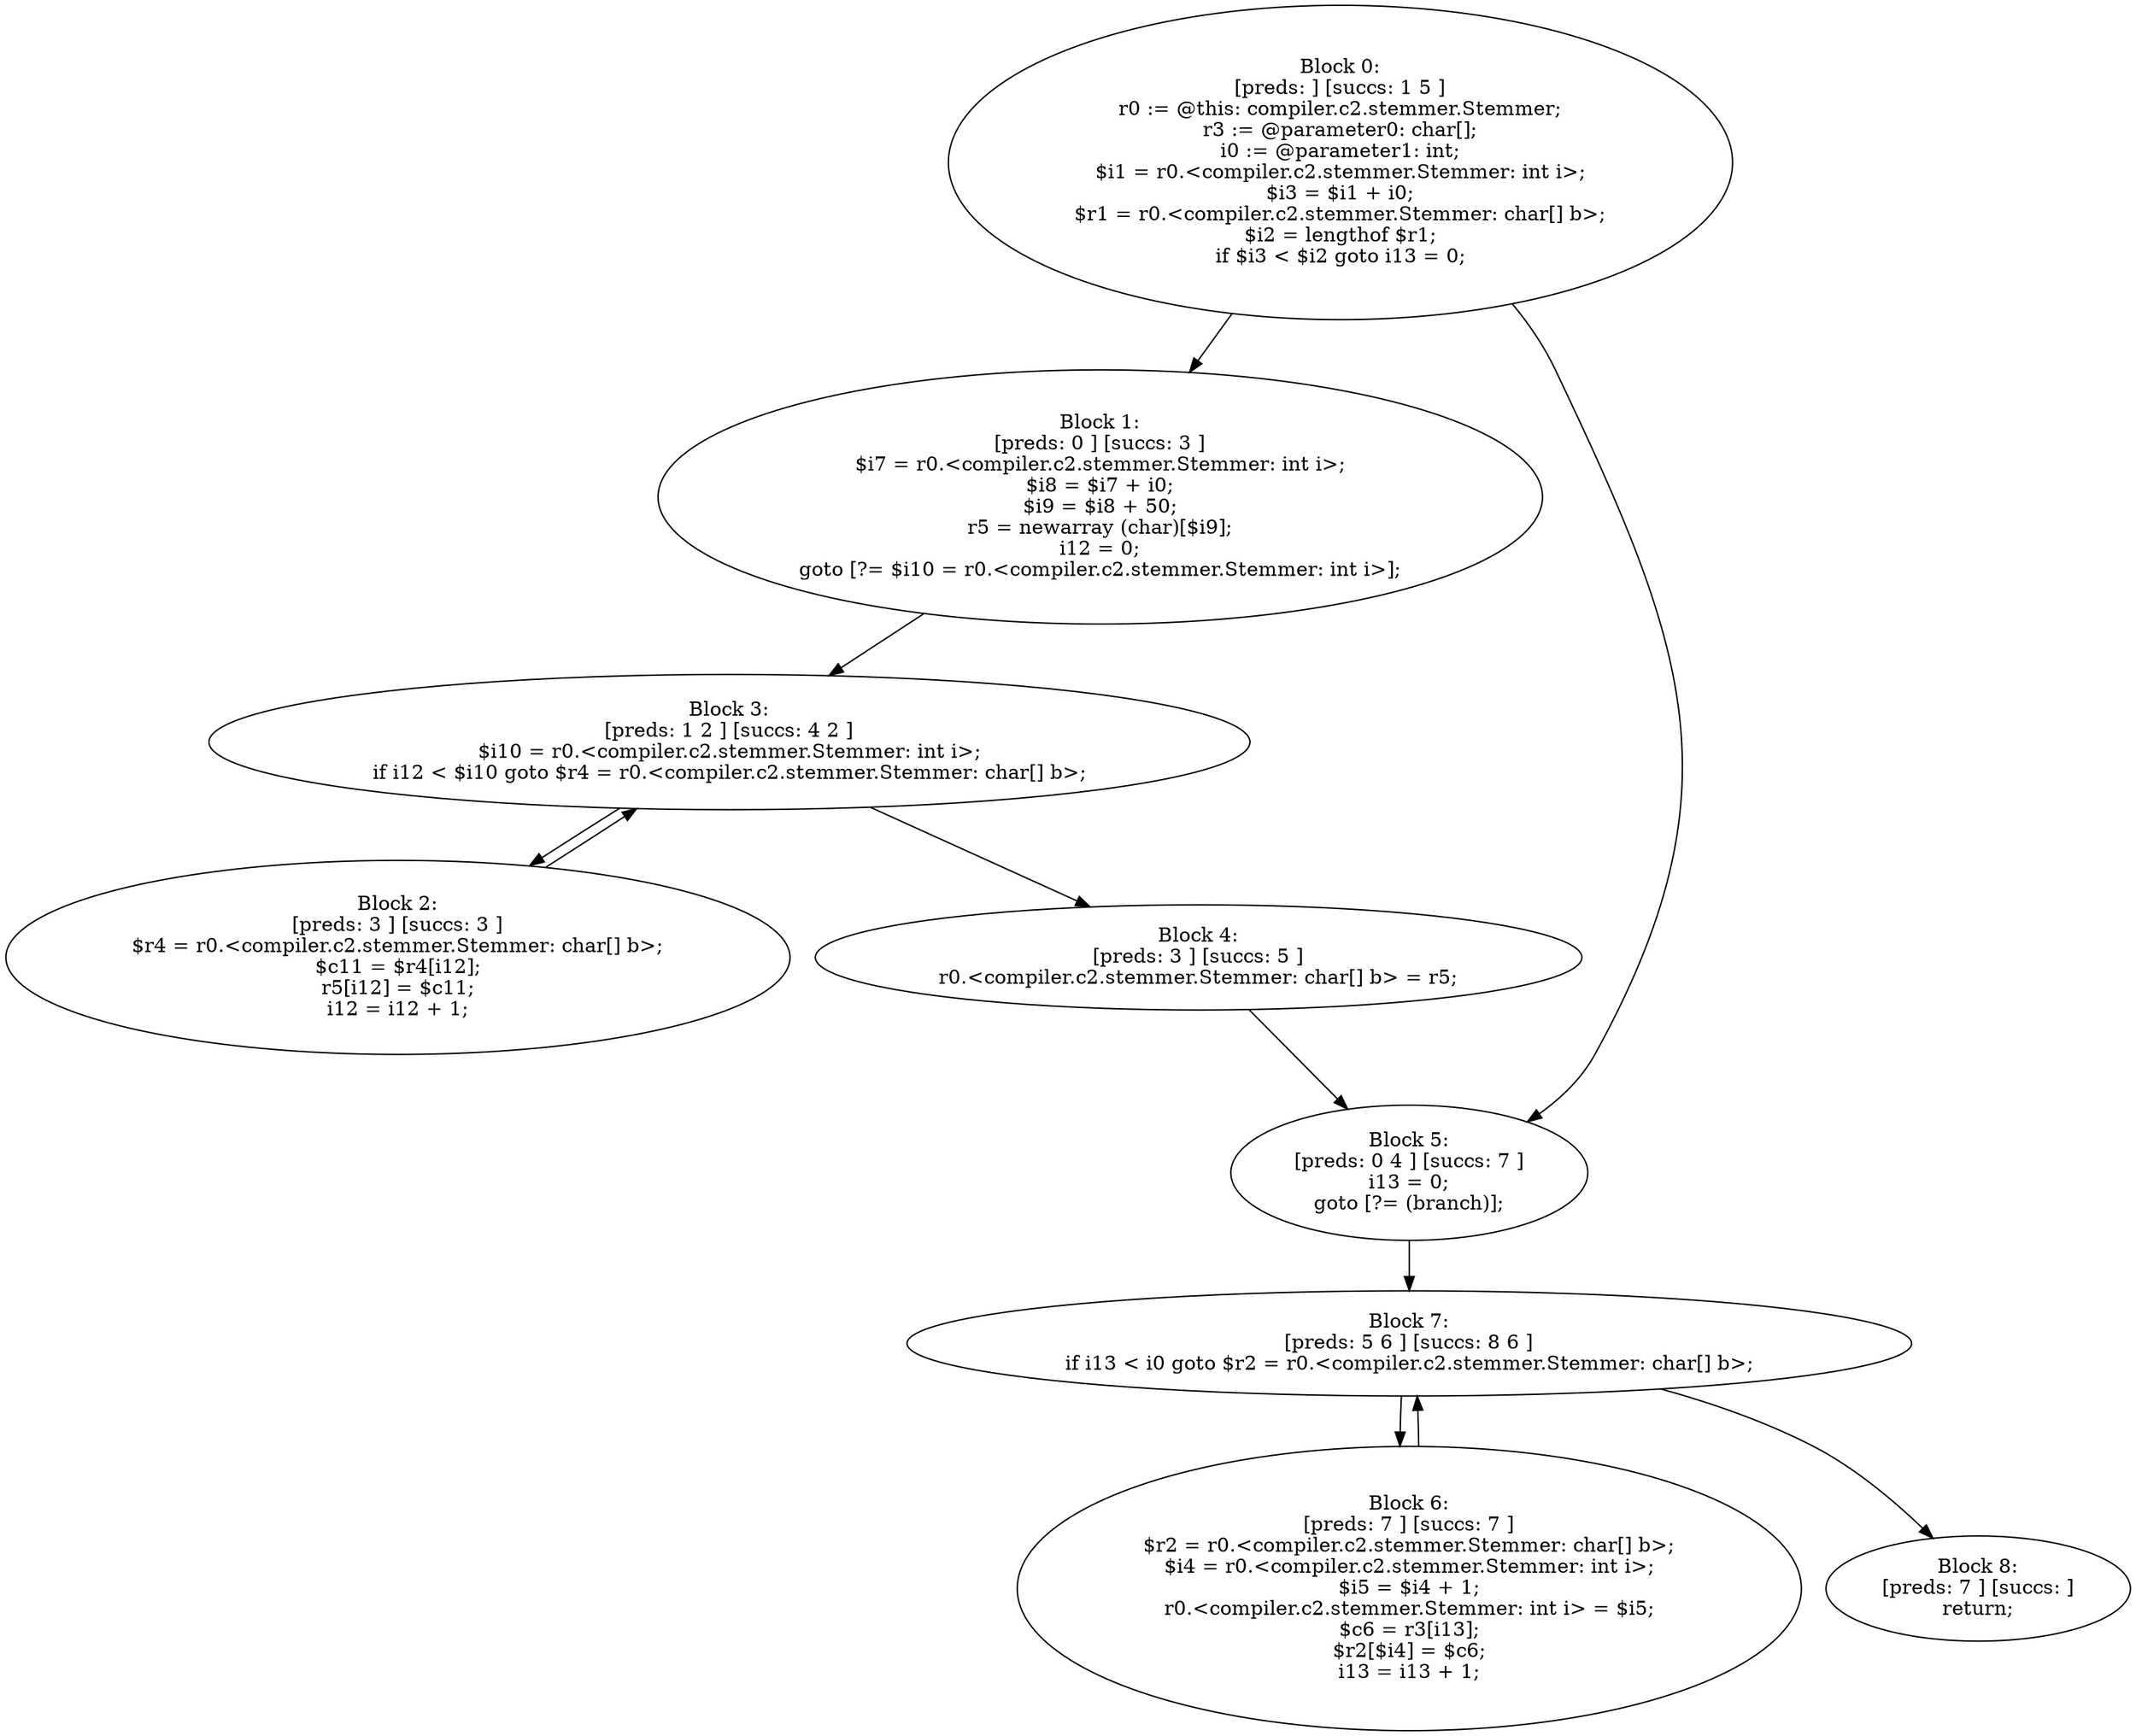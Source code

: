 digraph "unitGraph" {
    "Block 0:
[preds: ] [succs: 1 5 ]
r0 := @this: compiler.c2.stemmer.Stemmer;
r3 := @parameter0: char[];
i0 := @parameter1: int;
$i1 = r0.<compiler.c2.stemmer.Stemmer: int i>;
$i3 = $i1 + i0;
$r1 = r0.<compiler.c2.stemmer.Stemmer: char[] b>;
$i2 = lengthof $r1;
if $i3 < $i2 goto i13 = 0;
"
    "Block 1:
[preds: 0 ] [succs: 3 ]
$i7 = r0.<compiler.c2.stemmer.Stemmer: int i>;
$i8 = $i7 + i0;
$i9 = $i8 + 50;
r5 = newarray (char)[$i9];
i12 = 0;
goto [?= $i10 = r0.<compiler.c2.stemmer.Stemmer: int i>];
"
    "Block 2:
[preds: 3 ] [succs: 3 ]
$r4 = r0.<compiler.c2.stemmer.Stemmer: char[] b>;
$c11 = $r4[i12];
r5[i12] = $c11;
i12 = i12 + 1;
"
    "Block 3:
[preds: 1 2 ] [succs: 4 2 ]
$i10 = r0.<compiler.c2.stemmer.Stemmer: int i>;
if i12 < $i10 goto $r4 = r0.<compiler.c2.stemmer.Stemmer: char[] b>;
"
    "Block 4:
[preds: 3 ] [succs: 5 ]
r0.<compiler.c2.stemmer.Stemmer: char[] b> = r5;
"
    "Block 5:
[preds: 0 4 ] [succs: 7 ]
i13 = 0;
goto [?= (branch)];
"
    "Block 6:
[preds: 7 ] [succs: 7 ]
$r2 = r0.<compiler.c2.stemmer.Stemmer: char[] b>;
$i4 = r0.<compiler.c2.stemmer.Stemmer: int i>;
$i5 = $i4 + 1;
r0.<compiler.c2.stemmer.Stemmer: int i> = $i5;
$c6 = r3[i13];
$r2[$i4] = $c6;
i13 = i13 + 1;
"
    "Block 7:
[preds: 5 6 ] [succs: 8 6 ]
if i13 < i0 goto $r2 = r0.<compiler.c2.stemmer.Stemmer: char[] b>;
"
    "Block 8:
[preds: 7 ] [succs: ]
return;
"
    "Block 0:
[preds: ] [succs: 1 5 ]
r0 := @this: compiler.c2.stemmer.Stemmer;
r3 := @parameter0: char[];
i0 := @parameter1: int;
$i1 = r0.<compiler.c2.stemmer.Stemmer: int i>;
$i3 = $i1 + i0;
$r1 = r0.<compiler.c2.stemmer.Stemmer: char[] b>;
$i2 = lengthof $r1;
if $i3 < $i2 goto i13 = 0;
"->"Block 1:
[preds: 0 ] [succs: 3 ]
$i7 = r0.<compiler.c2.stemmer.Stemmer: int i>;
$i8 = $i7 + i0;
$i9 = $i8 + 50;
r5 = newarray (char)[$i9];
i12 = 0;
goto [?= $i10 = r0.<compiler.c2.stemmer.Stemmer: int i>];
";
    "Block 0:
[preds: ] [succs: 1 5 ]
r0 := @this: compiler.c2.stemmer.Stemmer;
r3 := @parameter0: char[];
i0 := @parameter1: int;
$i1 = r0.<compiler.c2.stemmer.Stemmer: int i>;
$i3 = $i1 + i0;
$r1 = r0.<compiler.c2.stemmer.Stemmer: char[] b>;
$i2 = lengthof $r1;
if $i3 < $i2 goto i13 = 0;
"->"Block 5:
[preds: 0 4 ] [succs: 7 ]
i13 = 0;
goto [?= (branch)];
";
    "Block 1:
[preds: 0 ] [succs: 3 ]
$i7 = r0.<compiler.c2.stemmer.Stemmer: int i>;
$i8 = $i7 + i0;
$i9 = $i8 + 50;
r5 = newarray (char)[$i9];
i12 = 0;
goto [?= $i10 = r0.<compiler.c2.stemmer.Stemmer: int i>];
"->"Block 3:
[preds: 1 2 ] [succs: 4 2 ]
$i10 = r0.<compiler.c2.stemmer.Stemmer: int i>;
if i12 < $i10 goto $r4 = r0.<compiler.c2.stemmer.Stemmer: char[] b>;
";
    "Block 2:
[preds: 3 ] [succs: 3 ]
$r4 = r0.<compiler.c2.stemmer.Stemmer: char[] b>;
$c11 = $r4[i12];
r5[i12] = $c11;
i12 = i12 + 1;
"->"Block 3:
[preds: 1 2 ] [succs: 4 2 ]
$i10 = r0.<compiler.c2.stemmer.Stemmer: int i>;
if i12 < $i10 goto $r4 = r0.<compiler.c2.stemmer.Stemmer: char[] b>;
";
    "Block 3:
[preds: 1 2 ] [succs: 4 2 ]
$i10 = r0.<compiler.c2.stemmer.Stemmer: int i>;
if i12 < $i10 goto $r4 = r0.<compiler.c2.stemmer.Stemmer: char[] b>;
"->"Block 4:
[preds: 3 ] [succs: 5 ]
r0.<compiler.c2.stemmer.Stemmer: char[] b> = r5;
";
    "Block 3:
[preds: 1 2 ] [succs: 4 2 ]
$i10 = r0.<compiler.c2.stemmer.Stemmer: int i>;
if i12 < $i10 goto $r4 = r0.<compiler.c2.stemmer.Stemmer: char[] b>;
"->"Block 2:
[preds: 3 ] [succs: 3 ]
$r4 = r0.<compiler.c2.stemmer.Stemmer: char[] b>;
$c11 = $r4[i12];
r5[i12] = $c11;
i12 = i12 + 1;
";
    "Block 4:
[preds: 3 ] [succs: 5 ]
r0.<compiler.c2.stemmer.Stemmer: char[] b> = r5;
"->"Block 5:
[preds: 0 4 ] [succs: 7 ]
i13 = 0;
goto [?= (branch)];
";
    "Block 5:
[preds: 0 4 ] [succs: 7 ]
i13 = 0;
goto [?= (branch)];
"->"Block 7:
[preds: 5 6 ] [succs: 8 6 ]
if i13 < i0 goto $r2 = r0.<compiler.c2.stemmer.Stemmer: char[] b>;
";
    "Block 6:
[preds: 7 ] [succs: 7 ]
$r2 = r0.<compiler.c2.stemmer.Stemmer: char[] b>;
$i4 = r0.<compiler.c2.stemmer.Stemmer: int i>;
$i5 = $i4 + 1;
r0.<compiler.c2.stemmer.Stemmer: int i> = $i5;
$c6 = r3[i13];
$r2[$i4] = $c6;
i13 = i13 + 1;
"->"Block 7:
[preds: 5 6 ] [succs: 8 6 ]
if i13 < i0 goto $r2 = r0.<compiler.c2.stemmer.Stemmer: char[] b>;
";
    "Block 7:
[preds: 5 6 ] [succs: 8 6 ]
if i13 < i0 goto $r2 = r0.<compiler.c2.stemmer.Stemmer: char[] b>;
"->"Block 8:
[preds: 7 ] [succs: ]
return;
";
    "Block 7:
[preds: 5 6 ] [succs: 8 6 ]
if i13 < i0 goto $r2 = r0.<compiler.c2.stemmer.Stemmer: char[] b>;
"->"Block 6:
[preds: 7 ] [succs: 7 ]
$r2 = r0.<compiler.c2.stemmer.Stemmer: char[] b>;
$i4 = r0.<compiler.c2.stemmer.Stemmer: int i>;
$i5 = $i4 + 1;
r0.<compiler.c2.stemmer.Stemmer: int i> = $i5;
$c6 = r3[i13];
$r2[$i4] = $c6;
i13 = i13 + 1;
";
}
